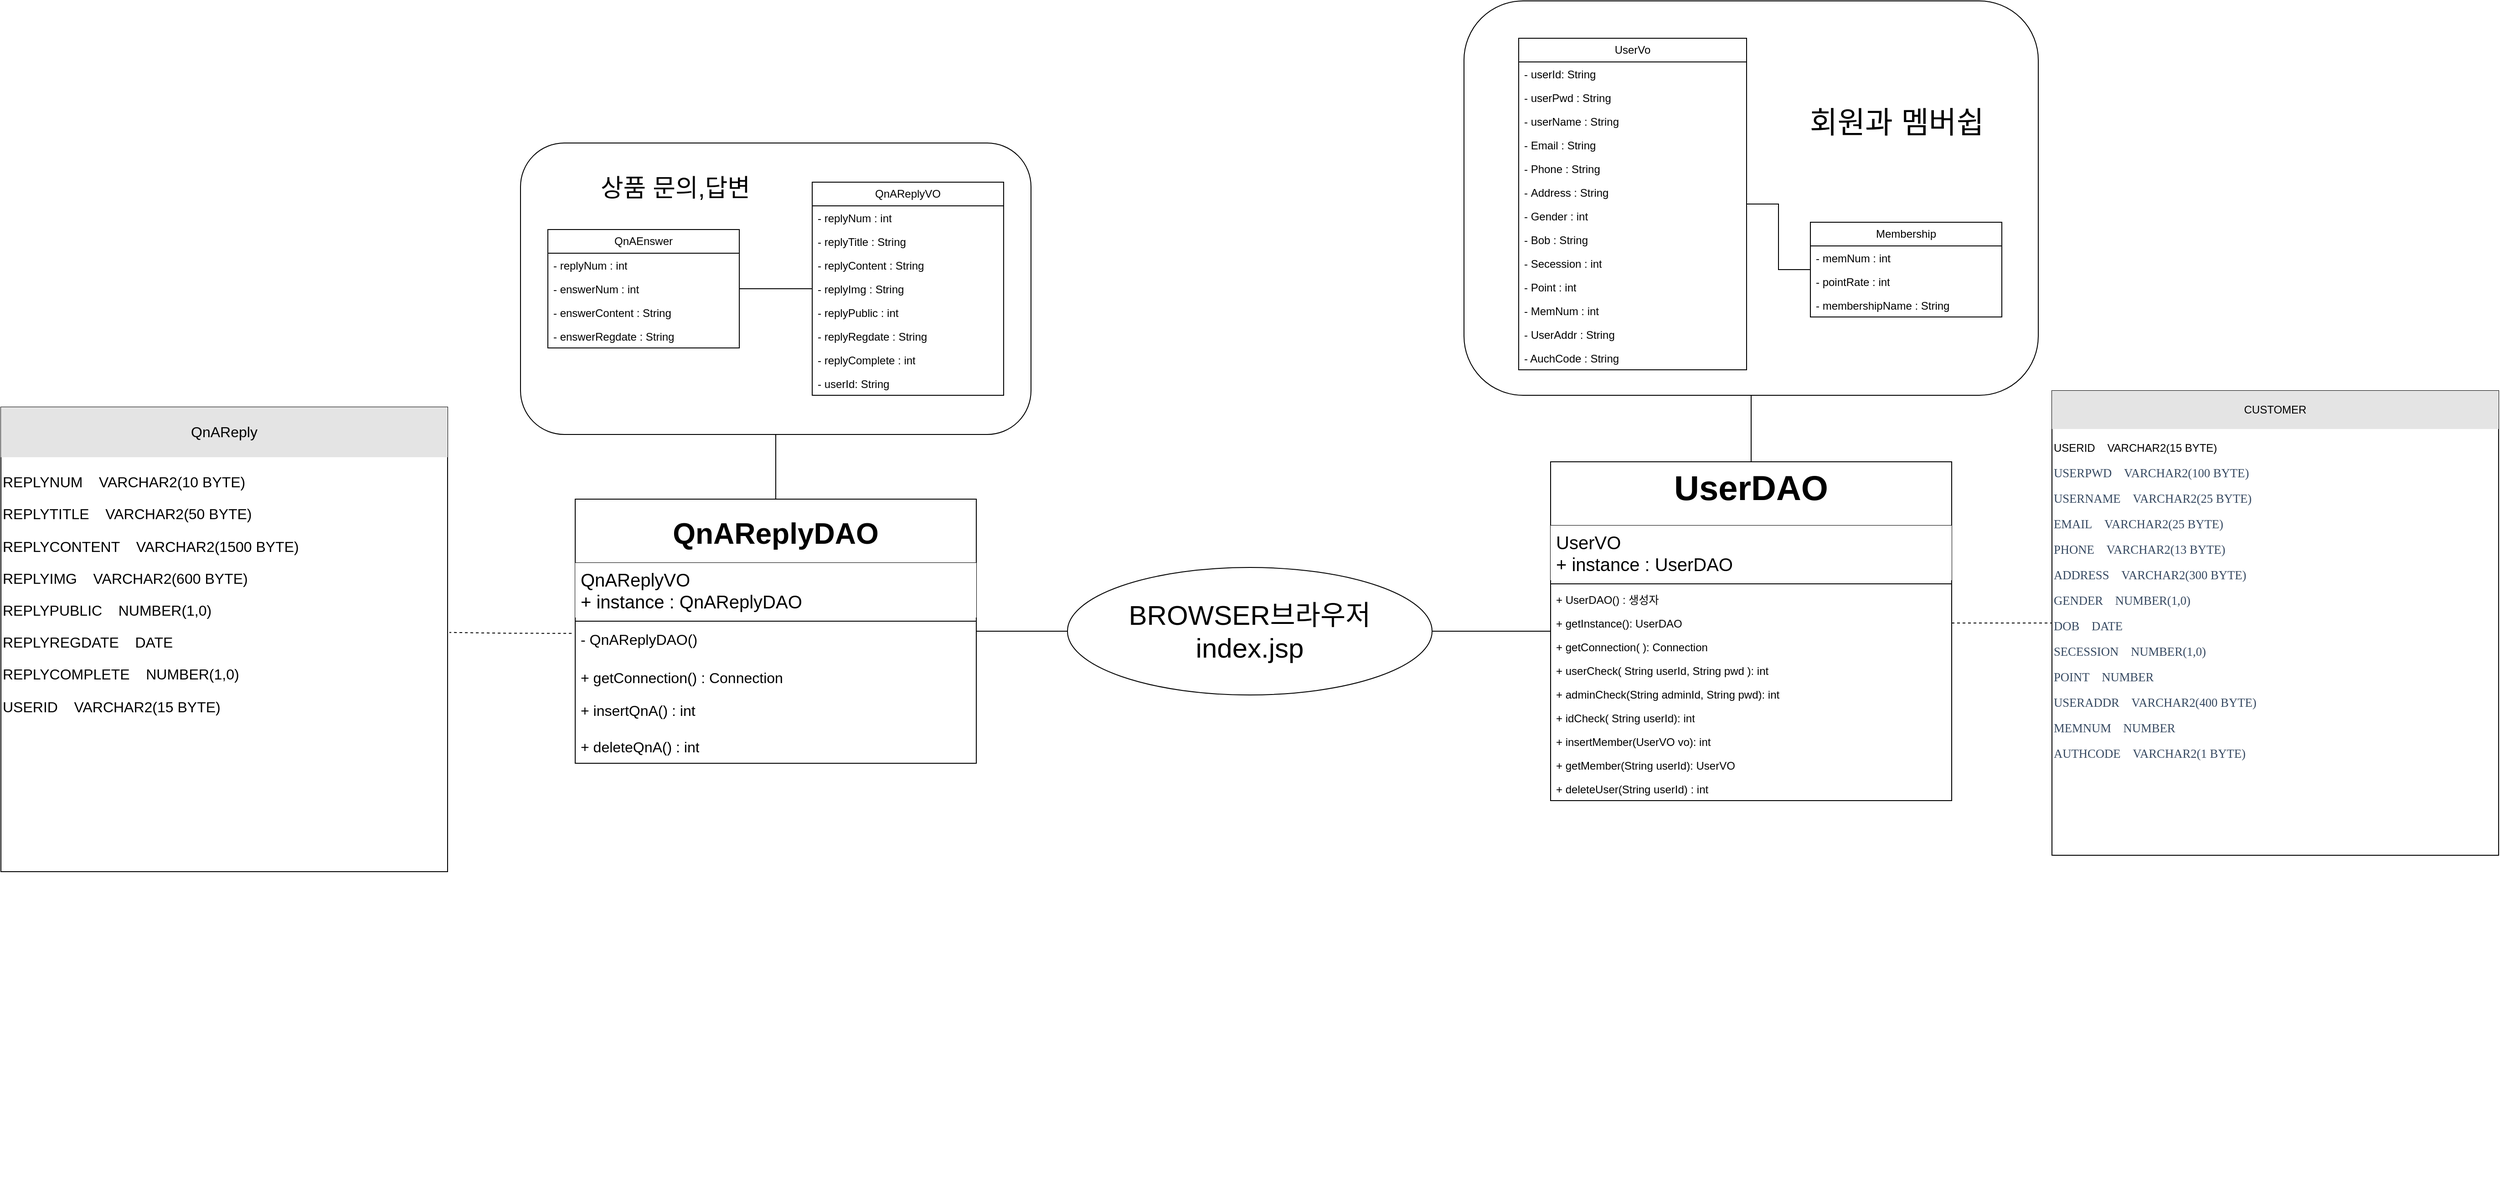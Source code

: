 <mxfile version="22.0.6" type="github">
  <diagram id="C5RBs43oDa-KdzZeNtuy" name="Page-1">
    <mxGraphModel dx="4148" dy="2220" grid="1" gridSize="10" guides="1" tooltips="1" connect="1" arrows="1" fold="1" page="1" pageScale="1" pageWidth="10000" pageHeight="10000" background="none" math="0" shadow="0">
      <root>
        <mxCell id="WIyWlLk6GJQsqaUBKTNV-0" />
        <mxCell id="WIyWlLk6GJQsqaUBKTNV-1" parent="WIyWlLk6GJQsqaUBKTNV-0" />
        <mxCell id="QfGVcZGnPZ7JhN5I90iC-2" style="edgeStyle=orthogonalEdgeStyle;rounded=0;orthogonalLoop=1;jettySize=auto;html=1;exitX=1;exitY=0.5;exitDx=0;exitDy=0;endArrow=none;endFill=0;" edge="1" parent="WIyWlLk6GJQsqaUBKTNV-1" source="C-ua_Iigtk_Ro6W7pgL2-62" target="C-ua_Iigtk_Ro6W7pgL2-79">
          <mxGeometry relative="1" as="geometry" />
        </mxCell>
        <mxCell id="QfGVcZGnPZ7JhN5I90iC-3" style="edgeStyle=orthogonalEdgeStyle;rounded=0;orthogonalLoop=1;jettySize=auto;html=1;exitX=0;exitY=0.5;exitDx=0;exitDy=0;endArrow=none;endFill=0;" edge="1" parent="WIyWlLk6GJQsqaUBKTNV-1" source="C-ua_Iigtk_Ro6W7pgL2-62" target="C-ua_Iigtk_Ro6W7pgL2-149">
          <mxGeometry relative="1" as="geometry" />
        </mxCell>
        <mxCell id="C-ua_Iigtk_Ro6W7pgL2-62" value="&lt;font style=&quot;font-size: 30px;&quot;&gt;BROWSER브라우저&lt;br&gt;index.jsp&lt;/font&gt;" style="ellipse;whiteSpace=wrap;html=1;" parent="WIyWlLk6GJQsqaUBKTNV-1" vertex="1">
          <mxGeometry x="4150" y="2286" width="400" height="140" as="geometry" />
        </mxCell>
        <mxCell id="C-ua_Iigtk_Ro6W7pgL2-93" value="" style="endArrow=classic;html=1;rounded=0;" parent="WIyWlLk6GJQsqaUBKTNV-1" edge="1">
          <mxGeometry width="50" height="50" relative="1" as="geometry">
            <mxPoint x="4750" y="2960" as="sourcePoint" />
            <mxPoint x="4750" y="2960" as="targetPoint" />
          </mxGeometry>
        </mxCell>
        <mxCell id="C-ua_Iigtk_Ro6W7pgL2-79" value="&lt;font style=&quot;font-size: 38px;&quot;&gt;UserDAO&lt;/font&gt;" style="swimlane;fontStyle=1;align=center;verticalAlign=top;childLayout=stackLayout;horizontal=1;startSize=70;horizontalStack=0;resizeParent=1;resizeParentMax=0;resizeLast=0;collapsible=1;marginBottom=0;whiteSpace=wrap;html=1;" parent="WIyWlLk6GJQsqaUBKTNV-1" vertex="1">
          <mxGeometry x="4680" y="2170" width="440" height="372" as="geometry" />
        </mxCell>
        <mxCell id="C-ua_Iigtk_Ro6W7pgL2-80" value="&lt;font style=&quot;font-size: 20px;&quot;&gt;UserVO&lt;br&gt;+ instance : UserDAO&lt;br&gt;&lt;/font&gt;" style="text;strokeColor=none;fillColor=default;align=left;verticalAlign=top;spacingLeft=4;spacingRight=4;overflow=hidden;rotatable=0;points=[[0,0.5],[1,0.5]];portConstraint=eastwest;whiteSpace=wrap;html=1;" parent="C-ua_Iigtk_Ro6W7pgL2-79" vertex="1">
          <mxGeometry y="70" width="440" height="60" as="geometry" />
        </mxCell>
        <mxCell id="C-ua_Iigtk_Ro6W7pgL2-81" value="" style="line;strokeWidth=1;fillColor=none;align=left;verticalAlign=middle;spacingTop=-1;spacingLeft=3;spacingRight=3;rotatable=0;labelPosition=right;points=[];portConstraint=eastwest;strokeColor=inherit;" parent="C-ua_Iigtk_Ro6W7pgL2-79" vertex="1">
          <mxGeometry y="130" width="440" height="8" as="geometry" />
        </mxCell>
        <mxCell id="C-ua_Iigtk_Ro6W7pgL2-85" value="+ UserDAO() : 생성자" style="text;strokeColor=none;fillColor=none;align=left;verticalAlign=top;spacingLeft=4;spacingRight=4;overflow=hidden;rotatable=0;points=[[0,0.5],[1,0.5]];portConstraint=eastwest;whiteSpace=wrap;html=1;" parent="C-ua_Iigtk_Ro6W7pgL2-79" vertex="1">
          <mxGeometry y="138" width="440" height="26" as="geometry" />
        </mxCell>
        <mxCell id="C-ua_Iigtk_Ro6W7pgL2-84" value="+ getInstance(): UserDAO" style="text;strokeColor=none;fillColor=none;align=left;verticalAlign=top;spacingLeft=4;spacingRight=4;overflow=hidden;rotatable=0;points=[[0,0.5],[1,0.5]];portConstraint=eastwest;whiteSpace=wrap;html=1;" parent="C-ua_Iigtk_Ro6W7pgL2-79" vertex="1">
          <mxGeometry y="164" width="440" height="26" as="geometry" />
        </mxCell>
        <mxCell id="C-ua_Iigtk_Ro6W7pgL2-88" value="+ getConnection( ): Connection" style="text;strokeColor=none;fillColor=none;align=left;verticalAlign=top;spacingLeft=4;spacingRight=4;overflow=hidden;rotatable=0;points=[[0,0.5],[1,0.5]];portConstraint=eastwest;whiteSpace=wrap;html=1;" parent="C-ua_Iigtk_Ro6W7pgL2-79" vertex="1">
          <mxGeometry y="190" width="440" height="26" as="geometry" />
        </mxCell>
        <mxCell id="C-ua_Iigtk_Ro6W7pgL2-86" value="+ userCheck( String userId, String pwd ): int" style="text;strokeColor=none;fillColor=none;align=left;verticalAlign=top;spacingLeft=4;spacingRight=4;overflow=hidden;rotatable=0;points=[[0,0.5],[1,0.5]];portConstraint=eastwest;whiteSpace=wrap;html=1;" parent="C-ua_Iigtk_Ro6W7pgL2-79" vertex="1">
          <mxGeometry y="216" width="440" height="26" as="geometry" />
        </mxCell>
        <mxCell id="C-ua_Iigtk_Ro6W7pgL2-83" value="+ adminCheck(String adminId, String pwd): int" style="text;strokeColor=none;fillColor=none;align=left;verticalAlign=top;spacingLeft=4;spacingRight=4;overflow=hidden;rotatable=0;points=[[0,0.5],[1,0.5]];portConstraint=eastwest;whiteSpace=wrap;html=1;" parent="C-ua_Iigtk_Ro6W7pgL2-79" vertex="1">
          <mxGeometry y="242" width="440" height="26" as="geometry" />
        </mxCell>
        <mxCell id="C-ua_Iigtk_Ro6W7pgL2-87" value="+ idCheck( String userId): int" style="text;strokeColor=none;fillColor=none;align=left;verticalAlign=top;spacingLeft=4;spacingRight=4;overflow=hidden;rotatable=0;points=[[0,0.5],[1,0.5]];portConstraint=eastwest;whiteSpace=wrap;html=1;" parent="C-ua_Iigtk_Ro6W7pgL2-79" vertex="1">
          <mxGeometry y="268" width="440" height="26" as="geometry" />
        </mxCell>
        <mxCell id="C-ua_Iigtk_Ro6W7pgL2-82" value="+ insertMember(UserVO vo): int" style="text;strokeColor=none;fillColor=none;align=left;verticalAlign=top;spacingLeft=4;spacingRight=4;overflow=hidden;rotatable=0;points=[[0,0.5],[1,0.5]];portConstraint=eastwest;whiteSpace=wrap;html=1;" parent="C-ua_Iigtk_Ro6W7pgL2-79" vertex="1">
          <mxGeometry y="294" width="440" height="26" as="geometry" />
        </mxCell>
        <mxCell id="C-ua_Iigtk_Ro6W7pgL2-90" value="&lt;div&gt;+ getMember(String userId): UserVO&lt;/div&gt;&lt;div&gt;&lt;br&gt;&lt;/div&gt;" style="text;strokeColor=none;fillColor=none;align=left;verticalAlign=top;spacingLeft=4;spacingRight=4;overflow=hidden;rotatable=0;points=[[0,0.5],[1,0.5]];portConstraint=eastwest;whiteSpace=wrap;html=1;" parent="C-ua_Iigtk_Ro6W7pgL2-79" vertex="1">
          <mxGeometry y="320" width="440" height="26" as="geometry" />
        </mxCell>
        <mxCell id="C-ua_Iigtk_Ro6W7pgL2-91" value="+ deleteUser(String userId) : int" style="text;strokeColor=none;fillColor=none;align=left;verticalAlign=top;spacingLeft=4;spacingRight=4;overflow=hidden;rotatable=0;points=[[0,0.5],[1,0.5]];portConstraint=eastwest;whiteSpace=wrap;html=1;" parent="C-ua_Iigtk_Ro6W7pgL2-79" vertex="1">
          <mxGeometry y="346" width="440" height="26" as="geometry" />
        </mxCell>
        <mxCell id="C-ua_Iigtk_Ro6W7pgL2-144" value="&lt;div style=&quot;box-sizing:border-box;width:100%;background:#e4e4e4;padding:2px;&quot;&gt;&lt;p data-pm-slice=&quot;1 1 [&amp;quot;tiptapChildEditor&amp;quot;,{&amp;quot;id&amp;quot;:&amp;quot;97b59b13-443c-4179-be96-2f6b4b0085f6&amp;quot;,&amp;quot;shapeId&amp;quot;:&amp;quot;AZUDldcBAm2&amp;quot;,&amp;quot;textId&amp;quot;:&amp;quot;headertext&amp;quot;}]&quot; style=&quot;text-align: center&quot;&gt;CUSTOMER&lt;/p&gt;&lt;/div&gt;&lt;table style=&quot;width:100%;font-size:1em;&quot; cellpadding=&quot;2&quot; cellspacing=&quot;0&quot;&gt;&lt;tbody&gt;&lt;tr&gt;&lt;td&gt;&lt;p&gt;USERID&lt;span style=&quot;white-space: pre;&quot;&gt;&amp;nbsp;&amp;nbsp;&amp;nbsp;&amp;nbsp;&lt;/span&gt;VARCHAR2(15 BYTE)&lt;/p&gt;&lt;p&gt;&lt;span style=&quot;color: rgb(53, 72, 96); font-size: 10pt; font-family: noto_regular&quot;&gt;USERPWD&lt;span style=&quot;white-space: pre;&quot;&gt;&amp;nbsp;&amp;nbsp;&amp;nbsp;&amp;nbsp;&lt;/span&gt;VARCHAR2(100 BYTE)&lt;/span&gt;&lt;/p&gt;&lt;p&gt;&lt;span style=&quot;color: rgb(53, 72, 96); font-size: 10pt; font-family: noto_regular&quot;&gt;USERNAME&lt;span style=&quot;white-space: pre;&quot;&gt;&amp;nbsp;&amp;nbsp;&amp;nbsp;&amp;nbsp;&lt;/span&gt;VARCHAR2(25 BYTE)&lt;/span&gt;&lt;/p&gt;&lt;p&gt;&lt;span style=&quot;color: rgb(53, 72, 96); font-size: 10pt; font-family: noto_regular&quot;&gt;EMAIL&lt;span style=&quot;white-space: pre;&quot;&gt;&amp;nbsp;&amp;nbsp;&amp;nbsp;&amp;nbsp;&lt;/span&gt;VARCHAR2(25 BYTE)&lt;/span&gt;&lt;/p&gt;&lt;p&gt;&lt;span style=&quot;color: rgb(53, 72, 96); font-size: 10pt; font-family: noto_regular&quot;&gt;PHONE&lt;span style=&quot;white-space: pre;&quot;&gt;&amp;nbsp;&amp;nbsp;&amp;nbsp;&amp;nbsp;&lt;/span&gt;VARCHAR2(13 BYTE)&lt;/span&gt;&lt;/p&gt;&lt;p&gt;&lt;span style=&quot;color: rgb(53, 72, 96); font-size: 10pt; font-family: noto_regular&quot;&gt;ADDRESS&lt;span style=&quot;white-space: pre;&quot;&gt;&amp;nbsp;&amp;nbsp;&amp;nbsp;&amp;nbsp;&lt;/span&gt;VARCHAR2(300 BYTE)&lt;/span&gt;&lt;/p&gt;&lt;p&gt;&lt;span style=&quot;color: rgb(53, 72, 96); font-size: 10pt; font-family: noto_regular&quot;&gt;GENDER&lt;span style=&quot;white-space: pre;&quot;&gt;&amp;nbsp;&amp;nbsp;&amp;nbsp;&amp;nbsp;&lt;/span&gt;NUMBER(1,0)&lt;/span&gt;&lt;/p&gt;&lt;p&gt;&lt;span style=&quot;color: rgb(53, 72, 96); font-size: 10pt; font-family: noto_regular&quot;&gt;DOB&lt;span style=&quot;white-space: pre;&quot;&gt;&amp;nbsp;&amp;nbsp;&amp;nbsp;&amp;nbsp;&lt;/span&gt;DATE&lt;/span&gt;&lt;/p&gt;&lt;p&gt;&lt;span style=&quot;color: rgb(53, 72, 96); font-size: 10pt; font-family: noto_regular&quot;&gt;SECESSION&lt;span style=&quot;white-space: pre;&quot;&gt;&amp;nbsp;&amp;nbsp;&amp;nbsp;&amp;nbsp;&lt;/span&gt;NUMBER(1,0)&lt;/span&gt;&lt;/p&gt;&lt;p&gt;&lt;span style=&quot;color: rgb(53, 72, 96); font-size: 10pt; font-family: noto_regular&quot;&gt;POINT&lt;span style=&quot;white-space: pre;&quot;&gt;&amp;nbsp;&amp;nbsp;&amp;nbsp;&amp;nbsp;&lt;/span&gt;NUMBER&lt;/span&gt;&lt;/p&gt;&lt;p&gt;&lt;span style=&quot;color: rgb(53, 72, 96); font-size: 10pt; font-family: noto_regular&quot;&gt;USERADDR&lt;span style=&quot;white-space: pre;&quot;&gt;&amp;nbsp;&amp;nbsp;&amp;nbsp;&amp;nbsp;&lt;/span&gt;VARCHAR2(400 BYTE)&lt;/span&gt;&lt;/p&gt;&lt;p&gt;&lt;span style=&quot;color: rgb(53, 72, 96); font-size: 10pt; font-family: noto_regular&quot;&gt;MEMNUM&lt;span style=&quot;white-space: pre;&quot;&gt;&amp;nbsp;&amp;nbsp;&amp;nbsp;&amp;nbsp;&lt;/span&gt;NUMBER&lt;/span&gt;&lt;/p&gt;&lt;p&gt;&lt;span style=&quot;color: rgb(53, 72, 96); font-size: 10pt; font-family: noto_regular&quot;&gt;AUTHCODE&lt;span style=&quot;white-space: pre;&quot;&gt;&amp;nbsp;&amp;nbsp;&amp;nbsp;&amp;nbsp;&lt;/span&gt;VARCHAR2(1 BYTE)&lt;/span&gt;&lt;/p&gt;&lt;/td&gt;&lt;td&gt;&lt;br&gt;&lt;/td&gt;&lt;/tr&gt;&lt;/tbody&gt;&lt;/table&gt;" style="verticalAlign=top;align=left;overflow=fill;html=1;whiteSpace=wrap;" parent="WIyWlLk6GJQsqaUBKTNV-1" vertex="1">
          <mxGeometry x="5230" y="2092" width="490" height="510" as="geometry" />
        </mxCell>
        <mxCell id="C-ua_Iigtk_Ro6W7pgL2-149" value="&lt;p data-pm-slice=&quot;1 1 [&amp;quot;tiptapChildEditor&amp;quot;,{&amp;quot;id&amp;quot;:&amp;quot;bb9aec38-6b6d-4972-979d-f6427995c20e&amp;quot;,&amp;quot;shapeId&amp;quot;:&amp;quot;laZ4YIISkif&amp;quot;,&amp;quot;textId&amp;quot;:&amp;quot;headertext&amp;quot;}]&quot;&gt;&lt;font style=&quot;font-size: 32px;&quot;&gt;QnAReplyDAO&lt;/font&gt;&lt;/p&gt;" style="swimlane;fontStyle=1;align=center;verticalAlign=top;childLayout=stackLayout;horizontal=1;startSize=70;horizontalStack=0;resizeParent=1;resizeParentMax=0;resizeLast=0;collapsible=1;marginBottom=0;whiteSpace=wrap;html=1;" parent="WIyWlLk6GJQsqaUBKTNV-1" vertex="1">
          <mxGeometry x="3610" y="2211" width="440" height="290" as="geometry" />
        </mxCell>
        <mxCell id="C-ua_Iigtk_Ro6W7pgL2-150" value="&lt;font style=&quot;font-size: 20px;&quot;&gt;QnAReplyVO&lt;br&gt;+ instance : QnAReplyDAO&lt;br&gt;&lt;/font&gt;" style="text;strokeColor=none;fillColor=default;align=left;verticalAlign=top;spacingLeft=4;spacingRight=4;overflow=hidden;rotatable=0;points=[[0,0.5],[1,0.5]];portConstraint=eastwest;whiteSpace=wrap;html=1;" parent="C-ua_Iigtk_Ro6W7pgL2-149" vertex="1">
          <mxGeometry y="70" width="440" height="60" as="geometry" />
        </mxCell>
        <mxCell id="C-ua_Iigtk_Ro6W7pgL2-151" value="" style="line;strokeWidth=1;fillColor=none;align=left;verticalAlign=middle;spacingTop=-1;spacingLeft=3;spacingRight=3;rotatable=0;labelPosition=right;points=[];portConstraint=eastwest;strokeColor=inherit;" parent="C-ua_Iigtk_Ro6W7pgL2-149" vertex="1">
          <mxGeometry y="130" width="440" height="8" as="geometry" />
        </mxCell>
        <mxCell id="C-ua_Iigtk_Ro6W7pgL2-152" value="&lt;font style=&quot;font-size: 16px;&quot;&gt;- QnAReplyDAO()&lt;/font&gt;" style="text;strokeColor=none;fillColor=none;align=left;verticalAlign=top;spacingLeft=4;spacingRight=4;overflow=hidden;rotatable=0;points=[[0,0.5],[1,0.5]];portConstraint=eastwest;whiteSpace=wrap;html=1;" parent="C-ua_Iigtk_Ro6W7pgL2-149" vertex="1">
          <mxGeometry y="138" width="440" height="42" as="geometry" />
        </mxCell>
        <mxCell id="C-ua_Iigtk_Ro6W7pgL2-153" value="&lt;font style=&quot;font-size: 16px;&quot;&gt;+ getConnection() : Connection&lt;/font&gt;" style="text;strokeColor=none;fillColor=none;align=left;verticalAlign=top;spacingLeft=4;spacingRight=4;overflow=hidden;rotatable=0;points=[[0,0.5],[1,0.5]];portConstraint=eastwest;whiteSpace=wrap;html=1;" parent="C-ua_Iigtk_Ro6W7pgL2-149" vertex="1">
          <mxGeometry y="180" width="440" height="36" as="geometry" />
        </mxCell>
        <mxCell id="C-ua_Iigtk_Ro6W7pgL2-154" value="&lt;font style=&quot;font-size: 16px;&quot;&gt;+ insertQnA() : int&lt;/font&gt;" style="text;strokeColor=none;fillColor=none;align=left;verticalAlign=top;spacingLeft=4;spacingRight=4;overflow=hidden;rotatable=0;points=[[0,0.5],[1,0.5]];portConstraint=eastwest;whiteSpace=wrap;html=1;" parent="C-ua_Iigtk_Ro6W7pgL2-149" vertex="1">
          <mxGeometry y="216" width="440" height="40" as="geometry" />
        </mxCell>
        <mxCell id="C-ua_Iigtk_Ro6W7pgL2-155" value="&lt;font style=&quot;font-size: 16px;&quot;&gt;+ deleteQnA() : int&lt;/font&gt;" style="text;strokeColor=none;fillColor=none;align=left;verticalAlign=top;spacingLeft=4;spacingRight=4;overflow=hidden;rotatable=0;points=[[0,0.5],[1,0.5]];portConstraint=eastwest;whiteSpace=wrap;html=1;" parent="C-ua_Iigtk_Ro6W7pgL2-149" vertex="1">
          <mxGeometry y="256" width="440" height="34" as="geometry" />
        </mxCell>
        <mxCell id="C-ua_Iigtk_Ro6W7pgL2-187" value="&lt;div style=&quot;box-sizing: border-box; width: 100%; background: rgb(228, 228, 228); padding: 2px; font-size: 16px;&quot;&gt;&lt;p data-pm-slice=&quot;1 1 [&amp;quot;tiptapChildEditor&amp;quot;,{&amp;quot;id&amp;quot;:&amp;quot;97b59b13-443c-4179-be96-2f6b4b0085f6&amp;quot;,&amp;quot;shapeId&amp;quot;:&amp;quot;AZUDldcBAm2&amp;quot;,&amp;quot;textId&amp;quot;:&amp;quot;headertext&amp;quot;}]&quot; style=&quot;text-align: center&quot;&gt;QnAReply&lt;/p&gt;&lt;/div&gt;&lt;table style=&quot;width: 100%; font-size: 16px;&quot; cellpadding=&quot;2&quot; cellspacing=&quot;0&quot;&gt;&lt;tbody&gt;&lt;tr&gt;&lt;td&gt;&lt;p&gt;&lt;font style=&quot;font-size: 16px;&quot;&gt;REPLYNUM&lt;span style=&quot;white-space: pre;&quot;&gt;&amp;nbsp;&amp;nbsp;&amp;nbsp;&amp;nbsp;&lt;/span&gt;VARCHAR2(10 BYTE)&lt;/font&gt;&lt;/p&gt;&lt;p&gt;&lt;font style=&quot;font-size: 16px;&quot;&gt;REPLYTITLE&lt;span style=&quot;&quot;&gt;&lt;span style=&quot;white-space: pre;&quot;&gt;&amp;nbsp;&amp;nbsp;&amp;nbsp;&amp;nbsp;&lt;/span&gt;&lt;/span&gt;VARCHAR2(50 BYTE)&lt;/font&gt;&lt;/p&gt;&lt;p&gt;&lt;font style=&quot;font-size: 16px;&quot;&gt;REPLYCONTENT&lt;span style=&quot;&quot;&gt;&lt;span style=&quot;white-space: pre;&quot;&gt;&amp;nbsp;&amp;nbsp;&amp;nbsp;&amp;nbsp;&lt;/span&gt;&lt;/span&gt;VARCHAR2(1500 BYTE)&lt;/font&gt;&lt;/p&gt;&lt;p&gt;&lt;font style=&quot;font-size: 16px;&quot;&gt;REPLYIMG&lt;span style=&quot;&quot;&gt;&lt;span style=&quot;white-space: pre;&quot;&gt;&amp;nbsp;&amp;nbsp;&amp;nbsp;&amp;nbsp;&lt;/span&gt;&lt;/span&gt;VARCHAR2(600 BYTE)&lt;/font&gt;&lt;/p&gt;&lt;p&gt;&lt;font style=&quot;font-size: 16px;&quot;&gt;REPLYPUBLIC&lt;span style=&quot;&quot;&gt;&lt;span style=&quot;white-space: pre;&quot;&gt;&amp;nbsp;&amp;nbsp;&amp;nbsp;&amp;nbsp;&lt;/span&gt;&lt;/span&gt;NUMBER(1,0)&lt;/font&gt;&lt;/p&gt;&lt;p&gt;&lt;font style=&quot;font-size: 16px;&quot;&gt;REPLYREGDATE&lt;span style=&quot;&quot;&gt;&lt;span style=&quot;white-space: pre;&quot;&gt;&amp;nbsp;&amp;nbsp;&amp;nbsp;&amp;nbsp;&lt;/span&gt;&lt;/span&gt;DATE&lt;/font&gt;&lt;/p&gt;&lt;p&gt;&lt;font style=&quot;font-size: 16px;&quot;&gt;REPLYCOMPLETE&lt;span style=&quot;&quot;&gt;&lt;span style=&quot;white-space: pre;&quot;&gt;&amp;nbsp;&amp;nbsp;&amp;nbsp;&amp;nbsp;&lt;/span&gt;&lt;/span&gt;NUMBER(1,0)&lt;/font&gt;&lt;/p&gt;&lt;p&gt;&lt;font style=&quot;font-size: 16px;&quot;&gt;USERID&lt;span style=&quot;white-space: pre;&quot;&gt;&amp;nbsp;&amp;nbsp;&amp;nbsp;&amp;nbsp;&lt;/span&gt;VARCHAR2(15 BYTE)&lt;/font&gt;&lt;/p&gt;&lt;/td&gt;&lt;td&gt;&lt;br&gt;&lt;/td&gt;&lt;/tr&gt;&lt;/tbody&gt;&lt;/table&gt;" style="verticalAlign=top;align=left;overflow=fill;html=1;whiteSpace=wrap;" parent="WIyWlLk6GJQsqaUBKTNV-1" vertex="1">
          <mxGeometry x="2980" y="2110" width="490" height="510" as="geometry" />
        </mxCell>
        <mxCell id="QfGVcZGnPZ7JhN5I90iC-4" style="edgeStyle=orthogonalEdgeStyle;rounded=0;orthogonalLoop=1;jettySize=auto;html=1;exitX=-0.009;exitY=0.222;exitDx=0;exitDy=0;entryX=1.004;entryY=0.485;entryDx=0;entryDy=0;entryPerimeter=0;exitPerimeter=0;dashed=1;endArrow=none;endFill=0;" edge="1" parent="WIyWlLk6GJQsqaUBKTNV-1" source="C-ua_Iigtk_Ro6W7pgL2-152" target="C-ua_Iigtk_Ro6W7pgL2-187">
          <mxGeometry relative="1" as="geometry" />
        </mxCell>
        <mxCell id="QfGVcZGnPZ7JhN5I90iC-8" style="edgeStyle=orthogonalEdgeStyle;rounded=0;orthogonalLoop=1;jettySize=auto;html=1;exitX=0.5;exitY=1;exitDx=0;exitDy=0;endArrow=none;endFill=0;" edge="1" parent="WIyWlLk6GJQsqaUBKTNV-1" source="QfGVcZGnPZ7JhN5I90iC-6" target="C-ua_Iigtk_Ro6W7pgL2-149">
          <mxGeometry relative="1" as="geometry" />
        </mxCell>
        <mxCell id="QfGVcZGnPZ7JhN5I90iC-6" value="" style="rounded=1;whiteSpace=wrap;html=1;" vertex="1" parent="WIyWlLk6GJQsqaUBKTNV-1">
          <mxGeometry x="3550" y="1820" width="560" height="320" as="geometry" />
        </mxCell>
        <mxCell id="C-ua_Iigtk_Ro6W7pgL2-212" value="QnAReplyVO" style="swimlane;fontStyle=0;childLayout=stackLayout;horizontal=1;startSize=26;fillColor=none;horizontalStack=0;resizeParent=1;resizeParentMax=0;resizeLast=0;collapsible=1;marginBottom=0;whiteSpace=wrap;html=1;" parent="WIyWlLk6GJQsqaUBKTNV-1" vertex="1">
          <mxGeometry x="3870" y="1863" width="210" height="234" as="geometry" />
        </mxCell>
        <mxCell id="C-ua_Iigtk_Ro6W7pgL2-213" value="- replyNum : int" style="text;strokeColor=none;fillColor=none;align=left;verticalAlign=top;spacingLeft=4;spacingRight=4;overflow=hidden;rotatable=0;points=[[0,0.5],[1,0.5]];portConstraint=eastwest;whiteSpace=wrap;html=1;" parent="C-ua_Iigtk_Ro6W7pgL2-212" vertex="1">
          <mxGeometry y="26" width="210" height="26" as="geometry" />
        </mxCell>
        <mxCell id="C-ua_Iigtk_Ro6W7pgL2-214" value="- replyTitle : String" style="text;strokeColor=none;fillColor=none;align=left;verticalAlign=top;spacingLeft=4;spacingRight=4;overflow=hidden;rotatable=0;points=[[0,0.5],[1,0.5]];portConstraint=eastwest;whiteSpace=wrap;html=1;" parent="C-ua_Iigtk_Ro6W7pgL2-212" vertex="1">
          <mxGeometry y="52" width="210" height="26" as="geometry" />
        </mxCell>
        <mxCell id="C-ua_Iigtk_Ro6W7pgL2-215" value="- replyContent : String" style="text;strokeColor=none;fillColor=none;align=left;verticalAlign=top;spacingLeft=4;spacingRight=4;overflow=hidden;rotatable=0;points=[[0,0.5],[1,0.5]];portConstraint=eastwest;whiteSpace=wrap;html=1;" parent="C-ua_Iigtk_Ro6W7pgL2-212" vertex="1">
          <mxGeometry y="78" width="210" height="26" as="geometry" />
        </mxCell>
        <mxCell id="C-ua_Iigtk_Ro6W7pgL2-216" value="- replyImg : String" style="text;strokeColor=none;fillColor=none;align=left;verticalAlign=top;spacingLeft=4;spacingRight=4;overflow=hidden;rotatable=0;points=[[0,0.5],[1,0.5]];portConstraint=eastwest;whiteSpace=wrap;html=1;" parent="C-ua_Iigtk_Ro6W7pgL2-212" vertex="1">
          <mxGeometry y="104" width="210" height="26" as="geometry" />
        </mxCell>
        <mxCell id="C-ua_Iigtk_Ro6W7pgL2-217" value="- replyPublic : int" style="text;strokeColor=none;fillColor=none;align=left;verticalAlign=top;spacingLeft=4;spacingRight=4;overflow=hidden;rotatable=0;points=[[0,0.5],[1,0.5]];portConstraint=eastwest;whiteSpace=wrap;html=1;" parent="C-ua_Iigtk_Ro6W7pgL2-212" vertex="1">
          <mxGeometry y="130" width="210" height="26" as="geometry" />
        </mxCell>
        <mxCell id="C-ua_Iigtk_Ro6W7pgL2-218" value="- replyRegdate : String" style="text;strokeColor=none;fillColor=none;align=left;verticalAlign=top;spacingLeft=4;spacingRight=4;overflow=hidden;rotatable=0;points=[[0,0.5],[1,0.5]];portConstraint=eastwest;whiteSpace=wrap;html=1;" parent="C-ua_Iigtk_Ro6W7pgL2-212" vertex="1">
          <mxGeometry y="156" width="210" height="26" as="geometry" />
        </mxCell>
        <mxCell id="C-ua_Iigtk_Ro6W7pgL2-219" value="- replyComplete : int" style="text;strokeColor=none;fillColor=none;align=left;verticalAlign=top;spacingLeft=4;spacingRight=4;overflow=hidden;rotatable=0;points=[[0,0.5],[1,0.5]];portConstraint=eastwest;whiteSpace=wrap;html=1;" parent="C-ua_Iigtk_Ro6W7pgL2-212" vertex="1">
          <mxGeometry y="182" width="210" height="26" as="geometry" />
        </mxCell>
        <mxCell id="C-ua_Iigtk_Ro6W7pgL2-220" value="- userId: String" style="text;strokeColor=none;fillColor=none;align=left;verticalAlign=top;spacingLeft=4;spacingRight=4;overflow=hidden;rotatable=0;points=[[0,0.5],[1,0.5]];portConstraint=eastwest;whiteSpace=wrap;html=1;" parent="C-ua_Iigtk_Ro6W7pgL2-212" vertex="1">
          <mxGeometry y="208" width="210" height="26" as="geometry" />
        </mxCell>
        <mxCell id="C-ua_Iigtk_Ro6W7pgL2-226" value="QnAEnswer" style="swimlane;fontStyle=0;childLayout=stackLayout;horizontal=1;startSize=26;fillColor=none;horizontalStack=0;resizeParent=1;resizeParentMax=0;resizeLast=0;collapsible=1;marginBottom=0;whiteSpace=wrap;html=1;" parent="WIyWlLk6GJQsqaUBKTNV-1" vertex="1">
          <mxGeometry x="3580" y="1915" width="210" height="130" as="geometry" />
        </mxCell>
        <mxCell id="C-ua_Iigtk_Ro6W7pgL2-227" value="- replyNum : int" style="text;strokeColor=none;fillColor=none;align=left;verticalAlign=top;spacingLeft=4;spacingRight=4;overflow=hidden;rotatable=0;points=[[0,0.5],[1,0.5]];portConstraint=eastwest;whiteSpace=wrap;html=1;" parent="C-ua_Iigtk_Ro6W7pgL2-226" vertex="1">
          <mxGeometry y="26" width="210" height="26" as="geometry" />
        </mxCell>
        <mxCell id="C-ua_Iigtk_Ro6W7pgL2-228" value="- enswerNum : int" style="text;strokeColor=none;fillColor=none;align=left;verticalAlign=top;spacingLeft=4;spacingRight=4;overflow=hidden;rotatable=0;points=[[0,0.5],[1,0.5]];portConstraint=eastwest;whiteSpace=wrap;html=1;" parent="C-ua_Iigtk_Ro6W7pgL2-226" vertex="1">
          <mxGeometry y="52" width="210" height="26" as="geometry" />
        </mxCell>
        <mxCell id="C-ua_Iigtk_Ro6W7pgL2-229" value="- enswerContent : String" style="text;strokeColor=none;fillColor=none;align=left;verticalAlign=top;spacingLeft=4;spacingRight=4;overflow=hidden;rotatable=0;points=[[0,0.5],[1,0.5]];portConstraint=eastwest;whiteSpace=wrap;html=1;" parent="C-ua_Iigtk_Ro6W7pgL2-226" vertex="1">
          <mxGeometry y="78" width="210" height="26" as="geometry" />
        </mxCell>
        <mxCell id="C-ua_Iigtk_Ro6W7pgL2-230" value="- enswerRegdate : String" style="text;strokeColor=none;fillColor=none;align=left;verticalAlign=top;spacingLeft=4;spacingRight=4;overflow=hidden;rotatable=0;points=[[0,0.5],[1,0.5]];portConstraint=eastwest;whiteSpace=wrap;html=1;" parent="C-ua_Iigtk_Ro6W7pgL2-226" vertex="1">
          <mxGeometry y="104" width="210" height="26" as="geometry" />
        </mxCell>
        <mxCell id="QfGVcZGnPZ7JhN5I90iC-5" style="edgeStyle=orthogonalEdgeStyle;rounded=0;orthogonalLoop=1;jettySize=auto;html=1;exitX=1;exitY=0.5;exitDx=0;exitDy=0;endArrow=none;endFill=0;" edge="1" parent="WIyWlLk6GJQsqaUBKTNV-1" source="C-ua_Iigtk_Ro6W7pgL2-228" target="C-ua_Iigtk_Ro6W7pgL2-212">
          <mxGeometry relative="1" as="geometry" />
        </mxCell>
        <mxCell id="QfGVcZGnPZ7JhN5I90iC-9" value="&lt;span style=&quot;font-size: 27px;&quot;&gt;상품 문의,답변&lt;/span&gt;" style="text;html=1;strokeColor=none;fillColor=none;align=center;verticalAlign=middle;whiteSpace=wrap;rounded=0;" vertex="1" parent="WIyWlLk6GJQsqaUBKTNV-1">
          <mxGeometry x="3580" y="1840" width="280" height="60" as="geometry" />
        </mxCell>
        <mxCell id="QfGVcZGnPZ7JhN5I90iC-14" style="edgeStyle=orthogonalEdgeStyle;rounded=0;orthogonalLoop=1;jettySize=auto;html=1;exitX=1;exitY=0.5;exitDx=0;exitDy=0;entryX=0;entryY=0.5;entryDx=0;entryDy=0;dashed=1;endArrow=none;endFill=0;" edge="1" parent="WIyWlLk6GJQsqaUBKTNV-1" source="C-ua_Iigtk_Ro6W7pgL2-84" target="C-ua_Iigtk_Ro6W7pgL2-144">
          <mxGeometry relative="1" as="geometry" />
        </mxCell>
        <mxCell id="QfGVcZGnPZ7JhN5I90iC-16" style="edgeStyle=orthogonalEdgeStyle;rounded=0;orthogonalLoop=1;jettySize=auto;html=1;exitX=0.5;exitY=1;exitDx=0;exitDy=0;endArrow=none;endFill=0;" edge="1" parent="WIyWlLk6GJQsqaUBKTNV-1" source="QfGVcZGnPZ7JhN5I90iC-12" target="C-ua_Iigtk_Ro6W7pgL2-79">
          <mxGeometry relative="1" as="geometry" />
        </mxCell>
        <mxCell id="QfGVcZGnPZ7JhN5I90iC-17" value="" style="group" vertex="1" connectable="0" parent="WIyWlLk6GJQsqaUBKTNV-1">
          <mxGeometry x="4585" y="1664" width="630" height="433" as="geometry" />
        </mxCell>
        <mxCell id="QfGVcZGnPZ7JhN5I90iC-12" value="" style="rounded=1;whiteSpace=wrap;html=1;" vertex="1" parent="QfGVcZGnPZ7JhN5I90iC-17">
          <mxGeometry width="630" height="433" as="geometry" />
        </mxCell>
        <mxCell id="C-ua_Iigtk_Ro6W7pgL2-197" value="UserVo" style="swimlane;fontStyle=0;childLayout=stackLayout;horizontal=1;startSize=26;fillColor=none;horizontalStack=0;resizeParent=1;resizeParentMax=0;resizeLast=0;collapsible=1;marginBottom=0;whiteSpace=wrap;html=1;" parent="QfGVcZGnPZ7JhN5I90iC-17" vertex="1">
          <mxGeometry x="60" y="41" width="250" height="364" as="geometry" />
        </mxCell>
        <mxCell id="C-ua_Iigtk_Ro6W7pgL2-198" value="- userId: String" style="text;strokeColor=none;fillColor=none;align=left;verticalAlign=top;spacingLeft=4;spacingRight=4;overflow=hidden;rotatable=0;points=[[0,0.5],[1,0.5]];portConstraint=eastwest;whiteSpace=wrap;html=1;" parent="C-ua_Iigtk_Ro6W7pgL2-197" vertex="1">
          <mxGeometry y="26" width="250" height="26" as="geometry" />
        </mxCell>
        <mxCell id="C-ua_Iigtk_Ro6W7pgL2-199" value="- userPwd : String" style="text;strokeColor=none;fillColor=none;align=left;verticalAlign=top;spacingLeft=4;spacingRight=4;overflow=hidden;rotatable=0;points=[[0,0.5],[1,0.5]];portConstraint=eastwest;whiteSpace=wrap;html=1;" parent="C-ua_Iigtk_Ro6W7pgL2-197" vertex="1">
          <mxGeometry y="52" width="250" height="26" as="geometry" />
        </mxCell>
        <mxCell id="C-ua_Iigtk_Ro6W7pgL2-205" value="- userName : String" style="text;strokeColor=none;fillColor=none;align=left;verticalAlign=top;spacingLeft=4;spacingRight=4;overflow=hidden;rotatable=0;points=[[0,0.5],[1,0.5]];portConstraint=eastwest;whiteSpace=wrap;html=1;" parent="C-ua_Iigtk_Ro6W7pgL2-197" vertex="1">
          <mxGeometry y="78" width="250" height="26" as="geometry" />
        </mxCell>
        <mxCell id="C-ua_Iigtk_Ro6W7pgL2-204" value="- Email : String" style="text;strokeColor=none;fillColor=none;align=left;verticalAlign=top;spacingLeft=4;spacingRight=4;overflow=hidden;rotatable=0;points=[[0,0.5],[1,0.5]];portConstraint=eastwest;whiteSpace=wrap;html=1;" parent="C-ua_Iigtk_Ro6W7pgL2-197" vertex="1">
          <mxGeometry y="104" width="250" height="26" as="geometry" />
        </mxCell>
        <mxCell id="C-ua_Iigtk_Ro6W7pgL2-203" value="-&amp;nbsp;Phone : String" style="text;strokeColor=none;fillColor=none;align=left;verticalAlign=top;spacingLeft=4;spacingRight=4;overflow=hidden;rotatable=0;points=[[0,0.5],[1,0.5]];portConstraint=eastwest;whiteSpace=wrap;html=1;" parent="C-ua_Iigtk_Ro6W7pgL2-197" vertex="1">
          <mxGeometry y="130" width="250" height="26" as="geometry" />
        </mxCell>
        <mxCell id="C-ua_Iigtk_Ro6W7pgL2-202" value="-&amp;nbsp;Address : String" style="text;strokeColor=none;fillColor=none;align=left;verticalAlign=top;spacingLeft=4;spacingRight=4;overflow=hidden;rotatable=0;points=[[0,0.5],[1,0.5]];portConstraint=eastwest;whiteSpace=wrap;html=1;" parent="C-ua_Iigtk_Ro6W7pgL2-197" vertex="1">
          <mxGeometry y="156" width="250" height="26" as="geometry" />
        </mxCell>
        <mxCell id="C-ua_Iigtk_Ro6W7pgL2-200" value="-&amp;nbsp;Gender : int" style="text;strokeColor=none;fillColor=none;align=left;verticalAlign=top;spacingLeft=4;spacingRight=4;overflow=hidden;rotatable=0;points=[[0,0.5],[1,0.5]];portConstraint=eastwest;whiteSpace=wrap;html=1;" parent="C-ua_Iigtk_Ro6W7pgL2-197" vertex="1">
          <mxGeometry y="182" width="250" height="26" as="geometry" />
        </mxCell>
        <mxCell id="C-ua_Iigtk_Ro6W7pgL2-206" value="- Bob : String" style="text;strokeColor=none;fillColor=none;align=left;verticalAlign=top;spacingLeft=4;spacingRight=4;overflow=hidden;rotatable=0;points=[[0,0.5],[1,0.5]];portConstraint=eastwest;whiteSpace=wrap;html=1;" parent="C-ua_Iigtk_Ro6W7pgL2-197" vertex="1">
          <mxGeometry y="208" width="250" height="26" as="geometry" />
        </mxCell>
        <mxCell id="C-ua_Iigtk_Ro6W7pgL2-207" value="- Secession : int" style="text;strokeColor=none;fillColor=none;align=left;verticalAlign=top;spacingLeft=4;spacingRight=4;overflow=hidden;rotatable=0;points=[[0,0.5],[1,0.5]];portConstraint=eastwest;whiteSpace=wrap;html=1;" parent="C-ua_Iigtk_Ro6W7pgL2-197" vertex="1">
          <mxGeometry y="234" width="250" height="26" as="geometry" />
        </mxCell>
        <mxCell id="C-ua_Iigtk_Ro6W7pgL2-208" value="- Point : int" style="text;strokeColor=none;fillColor=none;align=left;verticalAlign=top;spacingLeft=4;spacingRight=4;overflow=hidden;rotatable=0;points=[[0,0.5],[1,0.5]];portConstraint=eastwest;whiteSpace=wrap;html=1;" parent="C-ua_Iigtk_Ro6W7pgL2-197" vertex="1">
          <mxGeometry y="260" width="250" height="26" as="geometry" />
        </mxCell>
        <mxCell id="C-ua_Iigtk_Ro6W7pgL2-210" value="- MemNum : int" style="text;strokeColor=none;fillColor=none;align=left;verticalAlign=top;spacingLeft=4;spacingRight=4;overflow=hidden;rotatable=0;points=[[0,0.5],[1,0.5]];portConstraint=eastwest;whiteSpace=wrap;html=1;" parent="C-ua_Iigtk_Ro6W7pgL2-197" vertex="1">
          <mxGeometry y="286" width="250" height="26" as="geometry" />
        </mxCell>
        <mxCell id="C-ua_Iigtk_Ro6W7pgL2-209" value="- UserAddr : String" style="text;strokeColor=none;fillColor=none;align=left;verticalAlign=top;spacingLeft=4;spacingRight=4;overflow=hidden;rotatable=0;points=[[0,0.5],[1,0.5]];portConstraint=eastwest;whiteSpace=wrap;html=1;" parent="C-ua_Iigtk_Ro6W7pgL2-197" vertex="1">
          <mxGeometry y="312" width="250" height="26" as="geometry" />
        </mxCell>
        <mxCell id="C-ua_Iigtk_Ro6W7pgL2-211" value="- AuchCode : String" style="text;strokeColor=none;fillColor=none;align=left;verticalAlign=top;spacingLeft=4;spacingRight=4;overflow=hidden;rotatable=0;points=[[0,0.5],[1,0.5]];portConstraint=eastwest;whiteSpace=wrap;html=1;" parent="C-ua_Iigtk_Ro6W7pgL2-197" vertex="1">
          <mxGeometry y="338" width="250" height="26" as="geometry" />
        </mxCell>
        <mxCell id="C-ua_Iigtk_Ro6W7pgL2-240" value="Membership" style="swimlane;fontStyle=0;childLayout=stackLayout;horizontal=1;startSize=26;fillColor=none;horizontalStack=0;resizeParent=1;resizeParentMax=0;resizeLast=0;collapsible=1;marginBottom=0;whiteSpace=wrap;html=1;" parent="QfGVcZGnPZ7JhN5I90iC-17" vertex="1">
          <mxGeometry x="380" y="243" width="210" height="104" as="geometry" />
        </mxCell>
        <mxCell id="C-ua_Iigtk_Ro6W7pgL2-241" value="- memNum : int" style="text;strokeColor=none;fillColor=none;align=left;verticalAlign=top;spacingLeft=4;spacingRight=4;overflow=hidden;rotatable=0;points=[[0,0.5],[1,0.5]];portConstraint=eastwest;whiteSpace=wrap;html=1;" parent="C-ua_Iigtk_Ro6W7pgL2-240" vertex="1">
          <mxGeometry y="26" width="210" height="26" as="geometry" />
        </mxCell>
        <mxCell id="C-ua_Iigtk_Ro6W7pgL2-242" value="&lt;div&gt;- pointRate : int&lt;/div&gt;&lt;div&gt;&lt;br&gt;&lt;/div&gt;" style="text;strokeColor=none;fillColor=none;align=left;verticalAlign=top;spacingLeft=4;spacingRight=4;overflow=hidden;rotatable=0;points=[[0,0.5],[1,0.5]];portConstraint=eastwest;whiteSpace=wrap;html=1;" parent="C-ua_Iigtk_Ro6W7pgL2-240" vertex="1">
          <mxGeometry y="52" width="210" height="26" as="geometry" />
        </mxCell>
        <mxCell id="C-ua_Iigtk_Ro6W7pgL2-243" value="- membershipName : String" style="text;strokeColor=none;fillColor=none;align=left;verticalAlign=top;spacingLeft=4;spacingRight=4;overflow=hidden;rotatable=0;points=[[0,0.5],[1,0.5]];portConstraint=eastwest;whiteSpace=wrap;html=1;" parent="C-ua_Iigtk_Ro6W7pgL2-240" vertex="1">
          <mxGeometry y="78" width="210" height="26" as="geometry" />
        </mxCell>
        <mxCell id="QfGVcZGnPZ7JhN5I90iC-1" style="edgeStyle=orthogonalEdgeStyle;rounded=0;orthogonalLoop=1;jettySize=auto;html=1;endArrow=none;endFill=0;" edge="1" parent="QfGVcZGnPZ7JhN5I90iC-17" source="C-ua_Iigtk_Ro6W7pgL2-197" target="C-ua_Iigtk_Ro6W7pgL2-240">
          <mxGeometry relative="1" as="geometry" />
        </mxCell>
        <mxCell id="QfGVcZGnPZ7JhN5I90iC-15" value="&lt;span style=&quot;font-size: 33px;&quot;&gt;회원과 멤버쉽&lt;/span&gt;" style="text;html=1;strokeColor=none;fillColor=none;align=center;verticalAlign=middle;whiteSpace=wrap;rounded=0;" vertex="1" parent="QfGVcZGnPZ7JhN5I90iC-17">
          <mxGeometry x="340" y="53" width="270" height="160" as="geometry" />
        </mxCell>
      </root>
    </mxGraphModel>
  </diagram>
</mxfile>
